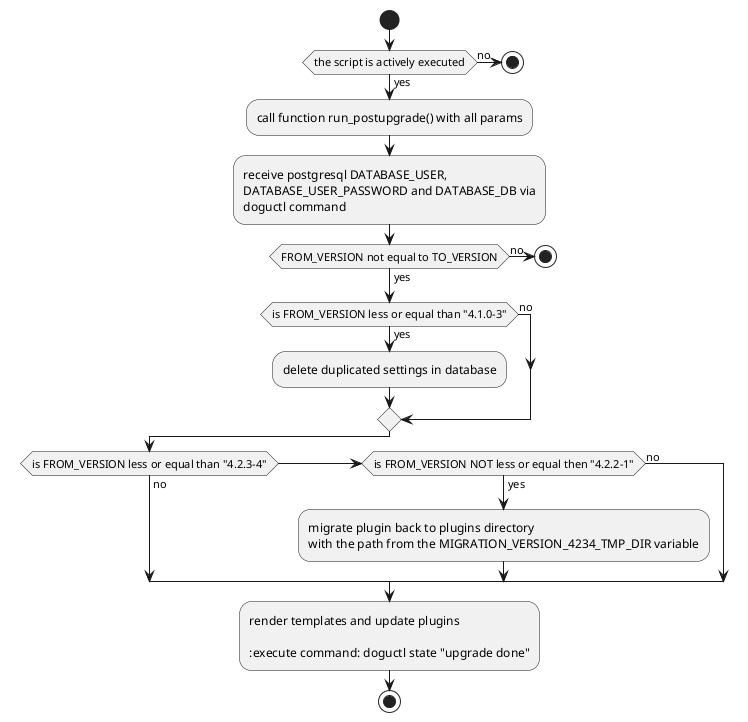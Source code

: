 @startuml

start

if (the script is actively executed) then (yes)
:call function run_postupgrade() with all params;
else (no)
 stop
endif


:receive postgresql DATABASE_USER,
DATABASE_USER_PASSWORD and DATABASE_DB via
doguctl command;


if (FROM_VERSION not equal to TO_VERSION) then (yes)
else (no)
stop
endif

if (is FROM_VERSION less or equal than "4.1.0-3") then (yes)
:delete duplicated settings in database;
else (no)
endif

if (is FROM_VERSION less or equal than "4.2.3-4") then (no)
    elseif (is FROM_VERSION NOT less or equal then "4.2.2-1") then (yes)
        :migrate plugin back to plugins directory
        with the path from the MIGRATION_VERSION_4234_TMP_DIR variable;
    else (no)
endif

:render templates and update plugins

:execute command: doguctl state "upgrade done";

stop

@enduml
